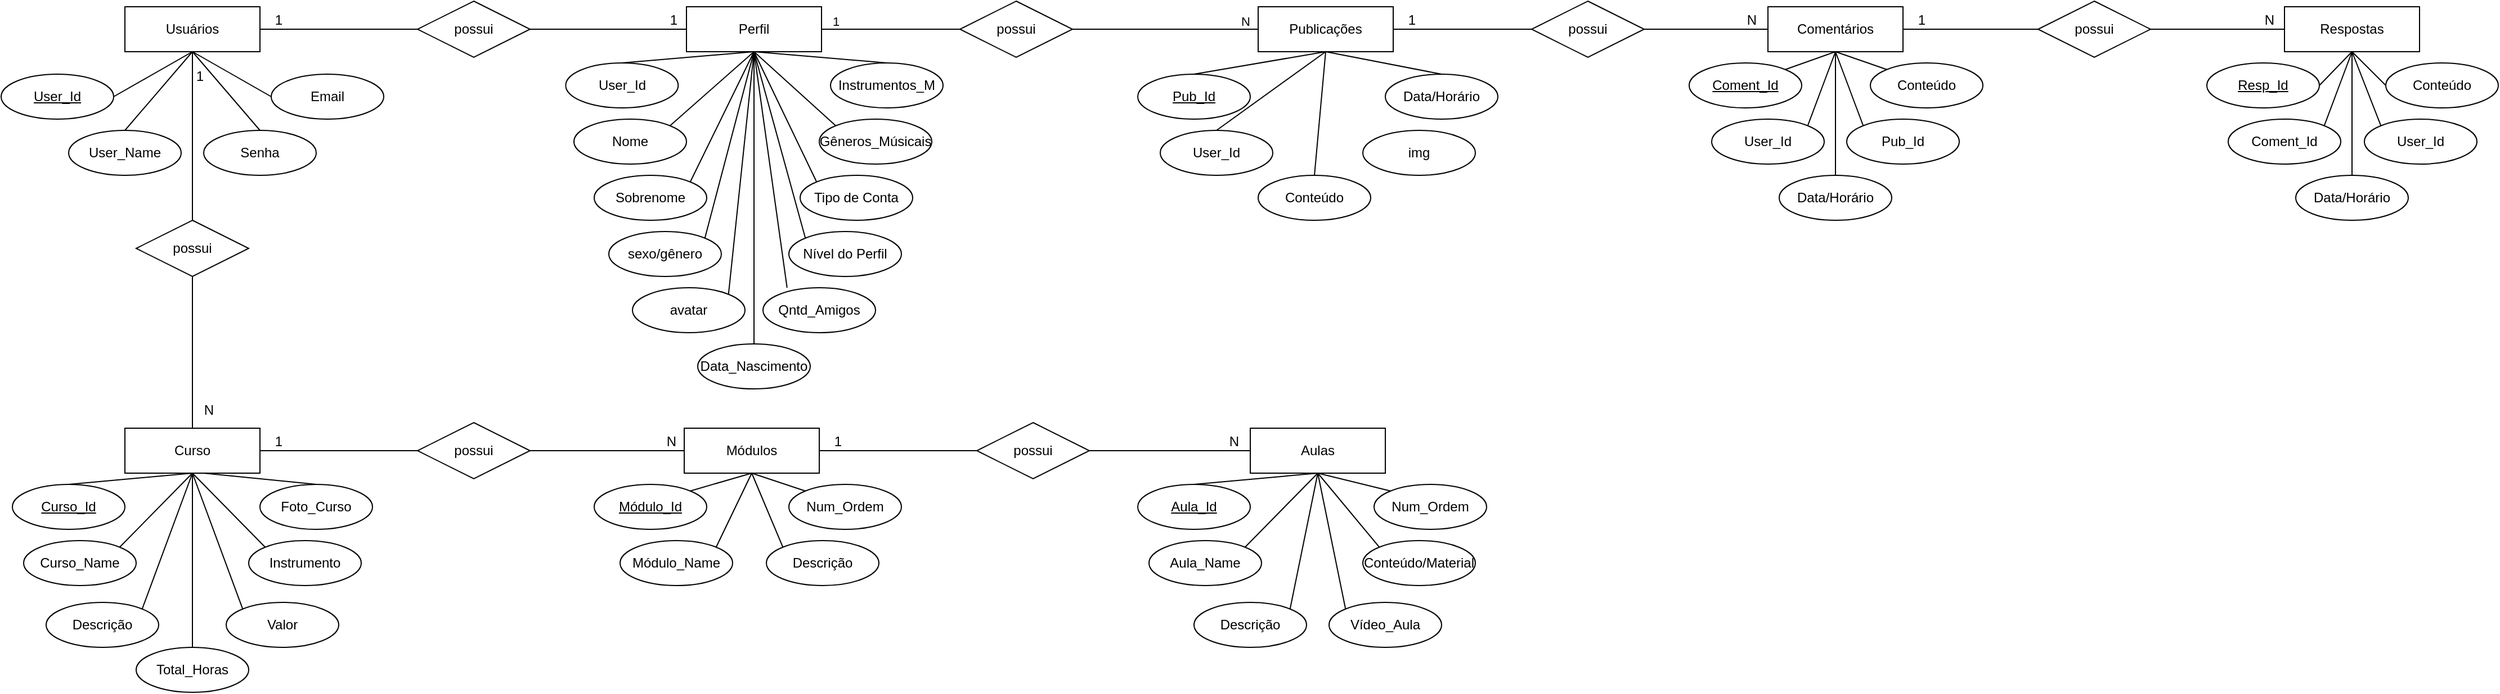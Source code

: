 <mxfile version="21.1.7" type="device">
  <diagram name="Página-1" id="--PFs3C-LNsf1QlrHgfZ">
    <mxGraphModel dx="838" dy="448" grid="1" gridSize="10" guides="1" tooltips="1" connect="1" arrows="1" fold="1" page="1" pageScale="1" pageWidth="827" pageHeight="1169" math="0" shadow="0">
      <root>
        <mxCell id="0" />
        <mxCell id="1" parent="0" />
        <mxCell id="8TRutvtICGxCqHpXNAIt-1" style="rounded=0;orthogonalLoop=1;jettySize=auto;html=1;exitX=0.5;exitY=1;exitDx=0;exitDy=0;entryX=0.5;entryY=0;entryDx=0;entryDy=0;endArrow=none;endFill=0;" edge="1" parent="1" source="8TRutvtICGxCqHpXNAIt-4" target="8TRutvtICGxCqHpXNAIt-75">
          <mxGeometry relative="1" as="geometry" />
        </mxCell>
        <mxCell id="8TRutvtICGxCqHpXNAIt-2" style="rounded=0;orthogonalLoop=1;jettySize=auto;html=1;exitX=0.5;exitY=1;exitDx=0;exitDy=0;entryX=0;entryY=0.5;entryDx=0;entryDy=0;endArrow=none;endFill=0;" edge="1" parent="1" source="8TRutvtICGxCqHpXNAIt-4" target="8TRutvtICGxCqHpXNAIt-6">
          <mxGeometry relative="1" as="geometry" />
        </mxCell>
        <mxCell id="8TRutvtICGxCqHpXNAIt-3" style="rounded=0;orthogonalLoop=1;jettySize=auto;html=1;exitX=0.5;exitY=1;exitDx=0;exitDy=0;entryX=0.5;entryY=0;entryDx=0;entryDy=0;endArrow=none;endFill=0;" edge="1" parent="1" source="8TRutvtICGxCqHpXNAIt-4" target="8TRutvtICGxCqHpXNAIt-80">
          <mxGeometry relative="1" as="geometry" />
        </mxCell>
        <mxCell id="8TRutvtICGxCqHpXNAIt-4" value="Usuários" style="whiteSpace=wrap;html=1;align=center;" vertex="1" parent="1">
          <mxGeometry x="170" y="390" width="120" height="40" as="geometry" />
        </mxCell>
        <mxCell id="8TRutvtICGxCqHpXNAIt-5" value="User_Id" style="ellipse;whiteSpace=wrap;html=1;align=center;fontStyle=4;" vertex="1" parent="1">
          <mxGeometry x="60" y="450" width="100" height="40" as="geometry" />
        </mxCell>
        <mxCell id="8TRutvtICGxCqHpXNAIt-6" value="Email" style="ellipse;whiteSpace=wrap;html=1;align=center;" vertex="1" parent="1">
          <mxGeometry x="300" y="450" width="100" height="40" as="geometry" />
        </mxCell>
        <mxCell id="8TRutvtICGxCqHpXNAIt-7" value="Senha" style="ellipse;whiteSpace=wrap;html=1;align=center;" vertex="1" parent="1">
          <mxGeometry x="240" y="500" width="100" height="40" as="geometry" />
        </mxCell>
        <mxCell id="8TRutvtICGxCqHpXNAIt-8" value="" style="endArrow=none;html=1;rounded=0;exitX=1;exitY=0.5;exitDx=0;exitDy=0;entryX=0.5;entryY=1;entryDx=0;entryDy=0;" edge="1" parent="1" source="8TRutvtICGxCqHpXNAIt-5" target="8TRutvtICGxCqHpXNAIt-4">
          <mxGeometry relative="1" as="geometry">
            <mxPoint x="350" y="370" as="sourcePoint" />
            <mxPoint x="510" y="370" as="targetPoint" />
          </mxGeometry>
        </mxCell>
        <mxCell id="8TRutvtICGxCqHpXNAIt-9" value="" style="endArrow=none;html=1;rounded=0;exitX=0.5;exitY=0;exitDx=0;exitDy=0;entryX=0.5;entryY=1;entryDx=0;entryDy=0;" edge="1" parent="1" source="8TRutvtICGxCqHpXNAIt-7" target="8TRutvtICGxCqHpXNAIt-4">
          <mxGeometry relative="1" as="geometry">
            <mxPoint x="680" y="290" as="sourcePoint" />
            <mxPoint x="840" y="290" as="targetPoint" />
          </mxGeometry>
        </mxCell>
        <mxCell id="8TRutvtICGxCqHpXNAIt-140" style="edgeStyle=none;shape=connector;rounded=0;orthogonalLoop=1;jettySize=auto;html=1;exitX=0.5;exitY=1;exitDx=0;exitDy=0;entryX=0.5;entryY=0;entryDx=0;entryDy=0;labelBackgroundColor=default;strokeColor=default;fontFamily=Helvetica;fontSize=11;fontColor=default;endArrow=none;endFill=0;" edge="1" parent="1" source="8TRutvtICGxCqHpXNAIt-10" target="8TRutvtICGxCqHpXNAIt-11">
          <mxGeometry relative="1" as="geometry" />
        </mxCell>
        <mxCell id="8TRutvtICGxCqHpXNAIt-141" style="edgeStyle=none;shape=connector;rounded=0;orthogonalLoop=1;jettySize=auto;html=1;exitX=0.5;exitY=1;exitDx=0;exitDy=0;entryX=0.5;entryY=0;entryDx=0;entryDy=0;labelBackgroundColor=default;strokeColor=default;fontFamily=Helvetica;fontSize=11;fontColor=default;endArrow=none;endFill=0;" edge="1" parent="1" target="8TRutvtICGxCqHpXNAIt-12">
          <mxGeometry relative="1" as="geometry">
            <mxPoint x="240" y="805" as="sourcePoint" />
          </mxGeometry>
        </mxCell>
        <mxCell id="8TRutvtICGxCqHpXNAIt-142" style="edgeStyle=none;shape=connector;rounded=0;orthogonalLoop=1;jettySize=auto;html=1;exitX=0.5;exitY=1;exitDx=0;exitDy=0;entryX=0.5;entryY=0;entryDx=0;entryDy=0;labelBackgroundColor=default;strokeColor=default;fontFamily=Helvetica;fontSize=11;fontColor=default;endArrow=none;endFill=0;" edge="1" parent="1" source="8TRutvtICGxCqHpXNAIt-10" target="8TRutvtICGxCqHpXNAIt-137">
          <mxGeometry relative="1" as="geometry" />
        </mxCell>
        <mxCell id="8TRutvtICGxCqHpXNAIt-143" style="edgeStyle=none;shape=connector;rounded=0;orthogonalLoop=1;jettySize=auto;html=1;exitX=0.5;exitY=1;exitDx=0;exitDy=0;entryX=1;entryY=0;entryDx=0;entryDy=0;labelBackgroundColor=default;strokeColor=default;fontFamily=Helvetica;fontSize=11;fontColor=default;endArrow=none;endFill=0;" edge="1" parent="1" source="8TRutvtICGxCqHpXNAIt-10" target="8TRutvtICGxCqHpXNAIt-13">
          <mxGeometry relative="1" as="geometry" />
        </mxCell>
        <mxCell id="8TRutvtICGxCqHpXNAIt-144" style="edgeStyle=none;shape=connector;rounded=0;orthogonalLoop=1;jettySize=auto;html=1;exitX=0.5;exitY=1;exitDx=0;exitDy=0;entryX=1;entryY=0;entryDx=0;entryDy=0;labelBackgroundColor=default;strokeColor=default;fontFamily=Helvetica;fontSize=11;fontColor=default;endArrow=none;endFill=0;" edge="1" parent="1" source="8TRutvtICGxCqHpXNAIt-10" target="8TRutvtICGxCqHpXNAIt-135">
          <mxGeometry relative="1" as="geometry" />
        </mxCell>
        <mxCell id="8TRutvtICGxCqHpXNAIt-145" style="edgeStyle=none;shape=connector;rounded=0;orthogonalLoop=1;jettySize=auto;html=1;exitX=0.5;exitY=1;exitDx=0;exitDy=0;entryX=0;entryY=0;entryDx=0;entryDy=0;labelBackgroundColor=default;strokeColor=default;fontFamily=Helvetica;fontSize=11;fontColor=default;endArrow=none;endFill=0;" edge="1" parent="1" source="8TRutvtICGxCqHpXNAIt-10" target="8TRutvtICGxCqHpXNAIt-136">
          <mxGeometry relative="1" as="geometry" />
        </mxCell>
        <mxCell id="8TRutvtICGxCqHpXNAIt-146" style="edgeStyle=none;shape=connector;rounded=0;orthogonalLoop=1;jettySize=auto;html=1;exitX=0.5;exitY=1;exitDx=0;exitDy=0;entryX=0;entryY=0;entryDx=0;entryDy=0;labelBackgroundColor=default;strokeColor=default;fontFamily=Helvetica;fontSize=11;fontColor=default;endArrow=none;endFill=0;" edge="1" parent="1" source="8TRutvtICGxCqHpXNAIt-10" target="8TRutvtICGxCqHpXNAIt-138">
          <mxGeometry relative="1" as="geometry" />
        </mxCell>
        <mxCell id="8TRutvtICGxCqHpXNAIt-10" value="Curso" style="whiteSpace=wrap;html=1;align=center;" vertex="1" parent="1">
          <mxGeometry x="170" y="765" width="120" height="40" as="geometry" />
        </mxCell>
        <mxCell id="8TRutvtICGxCqHpXNAIt-11" value="Curso_Id" style="ellipse;whiteSpace=wrap;html=1;align=center;fontStyle=4;" vertex="1" parent="1">
          <mxGeometry x="70" y="815" width="100" height="40" as="geometry" />
        </mxCell>
        <mxCell id="8TRutvtICGxCqHpXNAIt-12" value="&lt;div&gt;Foto_Curso&lt;/div&gt;" style="ellipse;whiteSpace=wrap;html=1;align=center;" vertex="1" parent="1">
          <mxGeometry x="290" y="815" width="100" height="40" as="geometry" />
        </mxCell>
        <mxCell id="8TRutvtICGxCqHpXNAIt-13" value="Curso_Name" style="ellipse;whiteSpace=wrap;html=1;align=center;" vertex="1" parent="1">
          <mxGeometry x="80" y="865" width="100" height="40" as="geometry" />
        </mxCell>
        <mxCell id="8TRutvtICGxCqHpXNAIt-225" style="edgeStyle=none;shape=connector;rounded=0;orthogonalLoop=1;jettySize=auto;html=1;exitX=0.5;exitY=1;exitDx=0;exitDy=0;entryX=1;entryY=0;entryDx=0;entryDy=0;labelBackgroundColor=default;strokeColor=default;fontFamily=Helvetica;fontSize=11;fontColor=default;endArrow=none;endFill=0;" edge="1" parent="1" source="8TRutvtICGxCqHpXNAIt-17" target="8TRutvtICGxCqHpXNAIt-18">
          <mxGeometry relative="1" as="geometry" />
        </mxCell>
        <mxCell id="8TRutvtICGxCqHpXNAIt-226" style="edgeStyle=none;shape=connector;rounded=0;orthogonalLoop=1;jettySize=auto;html=1;exitX=0.5;exitY=1;exitDx=0;exitDy=0;entryX=0;entryY=0;entryDx=0;entryDy=0;labelBackgroundColor=default;strokeColor=default;fontFamily=Helvetica;fontSize=11;fontColor=default;endArrow=none;endFill=0;" edge="1" parent="1" source="8TRutvtICGxCqHpXNAIt-17" target="8TRutvtICGxCqHpXNAIt-20">
          <mxGeometry relative="1" as="geometry" />
        </mxCell>
        <mxCell id="8TRutvtICGxCqHpXNAIt-227" style="edgeStyle=none;shape=connector;rounded=0;orthogonalLoop=1;jettySize=auto;html=1;exitX=0.5;exitY=1;exitDx=0;exitDy=0;entryX=1;entryY=0;entryDx=0;entryDy=0;labelBackgroundColor=default;strokeColor=default;fontFamily=Helvetica;fontSize=11;fontColor=default;endArrow=none;endFill=0;" edge="1" parent="1" source="8TRutvtICGxCqHpXNAIt-17" target="8TRutvtICGxCqHpXNAIt-19">
          <mxGeometry relative="1" as="geometry" />
        </mxCell>
        <mxCell id="8TRutvtICGxCqHpXNAIt-229" style="edgeStyle=none;shape=connector;rounded=0;orthogonalLoop=1;jettySize=auto;html=1;exitX=0.5;exitY=1;exitDx=0;exitDy=0;entryX=0;entryY=0;entryDx=0;entryDy=0;labelBackgroundColor=default;strokeColor=default;fontFamily=Helvetica;fontSize=11;fontColor=default;endArrow=none;endFill=0;" edge="1" parent="1" source="8TRutvtICGxCqHpXNAIt-17" target="8TRutvtICGxCqHpXNAIt-21">
          <mxGeometry relative="1" as="geometry" />
        </mxCell>
        <mxCell id="8TRutvtICGxCqHpXNAIt-17" value="Módulos" style="whiteSpace=wrap;html=1;align=center;" vertex="1" parent="1">
          <mxGeometry x="667" y="765" width="120" height="40" as="geometry" />
        </mxCell>
        <mxCell id="8TRutvtICGxCqHpXNAIt-18" value="Módulo_Id" style="ellipse;whiteSpace=wrap;html=1;align=center;fontStyle=4;" vertex="1" parent="1">
          <mxGeometry x="587" y="815" width="100" height="40" as="geometry" />
        </mxCell>
        <mxCell id="8TRutvtICGxCqHpXNAIt-19" value="Módulo_Name" style="ellipse;whiteSpace=wrap;html=1;align=center;" vertex="1" parent="1">
          <mxGeometry x="610" y="865" width="100" height="40" as="geometry" />
        </mxCell>
        <mxCell id="8TRutvtICGxCqHpXNAIt-20" value="Num_Ordem" style="ellipse;whiteSpace=wrap;html=1;align=center;" vertex="1" parent="1">
          <mxGeometry x="760" y="815" width="100" height="40" as="geometry" />
        </mxCell>
        <mxCell id="8TRutvtICGxCqHpXNAIt-21" value="Descrição" style="ellipse;whiteSpace=wrap;html=1;align=center;" vertex="1" parent="1">
          <mxGeometry x="740" y="865" width="100" height="40" as="geometry" />
        </mxCell>
        <mxCell id="8TRutvtICGxCqHpXNAIt-26" style="rounded=0;orthogonalLoop=1;jettySize=auto;html=1;exitX=0.5;exitY=0;exitDx=0;exitDy=0;entryX=0.5;entryY=1;entryDx=0;entryDy=0;endArrow=none;endFill=0;" edge="1" parent="1" source="8TRutvtICGxCqHpXNAIt-30" target="8TRutvtICGxCqHpXNAIt-33">
          <mxGeometry relative="1" as="geometry" />
        </mxCell>
        <mxCell id="8TRutvtICGxCqHpXNAIt-27" style="rounded=0;orthogonalLoop=1;jettySize=auto;html=1;exitX=0.5;exitY=0;exitDx=0;exitDy=0;entryX=0.5;entryY=1;entryDx=0;entryDy=0;endArrow=none;endFill=0;" edge="1" parent="1" source="8TRutvtICGxCqHpXNAIt-30" target="8TRutvtICGxCqHpXNAIt-76">
          <mxGeometry relative="1" as="geometry" />
        </mxCell>
        <mxCell id="8TRutvtICGxCqHpXNAIt-28" style="rounded=0;orthogonalLoop=1;jettySize=auto;html=1;exitX=0.5;exitY=0;exitDx=0;exitDy=0;entryX=0.5;entryY=1;entryDx=0;entryDy=0;endArrow=none;endFill=0;" edge="1" parent="1" source="8TRutvtICGxCqHpXNAIt-30" target="8TRutvtICGxCqHpXNAIt-35">
          <mxGeometry relative="1" as="geometry" />
        </mxCell>
        <mxCell id="8TRutvtICGxCqHpXNAIt-29" style="rounded=0;orthogonalLoop=1;jettySize=auto;html=1;exitX=0.5;exitY=0;exitDx=0;exitDy=0;entryX=0.5;entryY=1;entryDx=0;entryDy=0;endArrow=none;endFill=0;" edge="1" parent="1" source="8TRutvtICGxCqHpXNAIt-30" target="8TRutvtICGxCqHpXNAIt-40">
          <mxGeometry relative="1" as="geometry" />
        </mxCell>
        <mxCell id="8TRutvtICGxCqHpXNAIt-30" value="Publicações" style="whiteSpace=wrap;html=1;align=center;direction=west;" vertex="1" parent="1">
          <mxGeometry x="1177" y="390" width="120" height="40" as="geometry" />
        </mxCell>
        <mxCell id="8TRutvtICGxCqHpXNAIt-31" style="edgeStyle=none;rounded=0;orthogonalLoop=1;jettySize=auto;html=1;exitX=0.5;exitY=1;exitDx=0;exitDy=0;entryX=0.5;entryY=1;entryDx=0;entryDy=0;endArrow=none;endFill=0;" edge="1" parent="1" source="8TRutvtICGxCqHpXNAIt-32" target="8TRutvtICGxCqHpXNAIt-77">
          <mxGeometry relative="1" as="geometry" />
        </mxCell>
        <mxCell id="8TRutvtICGxCqHpXNAIt-32" value="Comentários&lt;span style=&quot;color: rgba(0, 0, 0, 0); font-family: monospace; font-size: 0px; text-align: start;&quot;&gt;%3CmxGraphModel%3E%3Croot%3E%3CmxCell%20id%3D%220%22%2F%3E%3CmxCell%20id%3D%221%22%20parent%3D%220%22%2F%3E%3CmxCell%20id%3D%222%22%20value%3D%22Sub_Cat%22%20style%3D%22whiteSpace%3Dwrap%3Bhtml%3D1%3Balign%3Dcenter%3B%22%20vertex%3D%221%22%20parent%3D%221%22%3E%3CmxGeometry%20x%3D%22460%22%20y%3D%22820%22%20width%3D%22120%22%20height%3D%2240%22%20as%3D%22geometry%22%2F%3E%3C%2FmxCell%3E%3C%2Froot%3E%3C%2FmxGraphModel%3E&lt;/span&gt;" style="whiteSpace=wrap;html=1;align=center;" vertex="1" parent="1">
          <mxGeometry x="1630" y="390" width="120" height="40" as="geometry" />
        </mxCell>
        <mxCell id="8TRutvtICGxCqHpXNAIt-33" value="Pub_Id" style="ellipse;whiteSpace=wrap;html=1;align=center;fontStyle=4;direction=west;" vertex="1" parent="1">
          <mxGeometry x="1070" y="450" width="100" height="40" as="geometry" />
        </mxCell>
        <mxCell id="8TRutvtICGxCqHpXNAIt-34" value="Coment_Id" style="ellipse;whiteSpace=wrap;html=1;align=center;fontStyle=4;" vertex="1" parent="1">
          <mxGeometry x="1560" y="440" width="100" height="40" as="geometry" />
        </mxCell>
        <mxCell id="8TRutvtICGxCqHpXNAIt-35" value="User_Id" style="ellipse;whiteSpace=wrap;html=1;align=center;direction=west;" vertex="1" parent="1">
          <mxGeometry x="1090" y="500" width="100" height="40" as="geometry" />
        </mxCell>
        <mxCell id="8TRutvtICGxCqHpXNAIt-36" value="img" style="ellipse;whiteSpace=wrap;html=1;align=center;direction=west;" vertex="1" parent="1">
          <mxGeometry x="1270" y="500" width="100" height="40" as="geometry" />
        </mxCell>
        <mxCell id="8TRutvtICGxCqHpXNAIt-37" value="Conteúdo" style="ellipse;whiteSpace=wrap;html=1;align=center;" vertex="1" parent="1">
          <mxGeometry x="1721" y="440" width="100" height="40" as="geometry" />
        </mxCell>
        <mxCell id="8TRutvtICGxCqHpXNAIt-38" value="Pub_Id" style="ellipse;whiteSpace=wrap;html=1;align=center;" vertex="1" parent="1">
          <mxGeometry x="1700" y="490" width="100" height="40" as="geometry" />
        </mxCell>
        <mxCell id="8TRutvtICGxCqHpXNAIt-39" value="User_Id" style="ellipse;whiteSpace=wrap;html=1;align=center;" vertex="1" parent="1">
          <mxGeometry x="1580" y="490" width="100" height="40" as="geometry" />
        </mxCell>
        <mxCell id="8TRutvtICGxCqHpXNAIt-40" value="Conteúdo" style="ellipse;whiteSpace=wrap;html=1;align=center;direction=west;" vertex="1" parent="1">
          <mxGeometry x="1177" y="540" width="100" height="40" as="geometry" />
        </mxCell>
        <mxCell id="8TRutvtICGxCqHpXNAIt-41" value="" style="endArrow=none;html=1;rounded=0;exitX=1;exitY=0;exitDx=0;exitDy=0;entryX=0.5;entryY=1;entryDx=0;entryDy=0;" edge="1" parent="1" source="8TRutvtICGxCqHpXNAIt-34" target="8TRutvtICGxCqHpXNAIt-32">
          <mxGeometry relative="1" as="geometry">
            <mxPoint x="1310" y="320" as="sourcePoint" />
            <mxPoint x="1470" y="320" as="targetPoint" />
          </mxGeometry>
        </mxCell>
        <mxCell id="8TRutvtICGxCqHpXNAIt-42" value="" style="endArrow=none;html=1;rounded=0;exitX=1;exitY=0;exitDx=0;exitDy=0;entryX=0.5;entryY=1;entryDx=0;entryDy=0;" edge="1" parent="1" source="8TRutvtICGxCqHpXNAIt-39" target="8TRutvtICGxCqHpXNAIt-32">
          <mxGeometry relative="1" as="geometry">
            <mxPoint x="1310" y="320" as="sourcePoint" />
            <mxPoint x="1470" y="320" as="targetPoint" />
          </mxGeometry>
        </mxCell>
        <mxCell id="8TRutvtICGxCqHpXNAIt-43" value="" style="endArrow=none;html=1;rounded=0;exitX=0;exitY=0;exitDx=0;exitDy=0;entryX=0.5;entryY=1;entryDx=0;entryDy=0;" edge="1" parent="1" source="8TRutvtICGxCqHpXNAIt-38" target="8TRutvtICGxCqHpXNAIt-32">
          <mxGeometry relative="1" as="geometry">
            <mxPoint x="1310" y="320" as="sourcePoint" />
            <mxPoint x="1470" y="320" as="targetPoint" />
          </mxGeometry>
        </mxCell>
        <mxCell id="8TRutvtICGxCqHpXNAIt-44" value="" style="endArrow=none;html=1;rounded=0;exitX=0;exitY=0;exitDx=0;exitDy=0;entryX=0.5;entryY=1;entryDx=0;entryDy=0;" edge="1" parent="1" source="8TRutvtICGxCqHpXNAIt-37" target="8TRutvtICGxCqHpXNAIt-32">
          <mxGeometry relative="1" as="geometry">
            <mxPoint x="1310" y="320" as="sourcePoint" />
            <mxPoint x="1470" y="320" as="targetPoint" />
          </mxGeometry>
        </mxCell>
        <mxCell id="8TRutvtICGxCqHpXNAIt-45" value="possui" style="shape=rhombus;perimeter=rhombusPerimeter;whiteSpace=wrap;html=1;align=center;" vertex="1" parent="1">
          <mxGeometry x="430" y="760" width="100" height="50" as="geometry" />
        </mxCell>
        <mxCell id="8TRutvtICGxCqHpXNAIt-46" value="" style="endArrow=none;html=1;rounded=0;entryX=1;entryY=0.5;entryDx=0;entryDy=0;exitX=0;exitY=0.5;exitDx=0;exitDy=0;" edge="1" parent="1" source="8TRutvtICGxCqHpXNAIt-45" target="8TRutvtICGxCqHpXNAIt-10">
          <mxGeometry relative="1" as="geometry">
            <mxPoint x="464" y="735" as="sourcePoint" />
            <mxPoint x="304" y="735" as="targetPoint" />
          </mxGeometry>
        </mxCell>
        <mxCell id="8TRutvtICGxCqHpXNAIt-47" value="1" style="resizable=0;html=1;align=right;verticalAlign=bottom;" connectable="0" vertex="1" parent="8TRutvtICGxCqHpXNAIt-46">
          <mxGeometry x="1" relative="1" as="geometry">
            <mxPoint x="20" as="offset" />
          </mxGeometry>
        </mxCell>
        <mxCell id="8TRutvtICGxCqHpXNAIt-48" value="" style="endArrow=none;html=1;rounded=0;exitX=1;exitY=0.5;exitDx=0;exitDy=0;entryX=0;entryY=0.5;entryDx=0;entryDy=0;" edge="1" parent="1" source="8TRutvtICGxCqHpXNAIt-45" target="8TRutvtICGxCqHpXNAIt-17">
          <mxGeometry relative="1" as="geometry">
            <mxPoint x="430" y="685" as="sourcePoint" />
            <mxPoint x="590" y="685" as="targetPoint" />
          </mxGeometry>
        </mxCell>
        <mxCell id="8TRutvtICGxCqHpXNAIt-49" value="N" style="resizable=0;html=1;align=right;verticalAlign=bottom;" connectable="0" vertex="1" parent="8TRutvtICGxCqHpXNAIt-48">
          <mxGeometry x="1" relative="1" as="geometry">
            <mxPoint x="-7" as="offset" />
          </mxGeometry>
        </mxCell>
        <mxCell id="8TRutvtICGxCqHpXNAIt-109" style="rounded=0;orthogonalLoop=1;jettySize=auto;html=1;exitX=1;exitY=0.5;exitDx=0;exitDy=0;entryX=1;entryY=0.5;entryDx=0;entryDy=0;endArrow=none;endFill=0;" edge="1" parent="1" source="8TRutvtICGxCqHpXNAIt-50" target="8TRutvtICGxCqHpXNAIt-98">
          <mxGeometry relative="1" as="geometry" />
        </mxCell>
        <mxCell id="8TRutvtICGxCqHpXNAIt-50" value="possui" style="shape=rhombus;perimeter=rhombusPerimeter;whiteSpace=wrap;html=1;align=center;" vertex="1" parent="1">
          <mxGeometry x="430" y="385" width="100" height="50" as="geometry" />
        </mxCell>
        <mxCell id="8TRutvtICGxCqHpXNAIt-51" value="" style="endArrow=none;html=1;rounded=0;entryX=1;entryY=0.5;entryDx=0;entryDy=0;" edge="1" parent="1" target="8TRutvtICGxCqHpXNAIt-4">
          <mxGeometry relative="1" as="geometry">
            <mxPoint x="430" y="410" as="sourcePoint" />
            <mxPoint x="440" y="420" as="targetPoint" />
          </mxGeometry>
        </mxCell>
        <mxCell id="8TRutvtICGxCqHpXNAIt-52" value="1" style="resizable=0;html=1;align=right;verticalAlign=bottom;" connectable="0" vertex="1" parent="8TRutvtICGxCqHpXNAIt-51">
          <mxGeometry x="1" relative="1" as="geometry">
            <mxPoint x="20" as="offset" />
          </mxGeometry>
        </mxCell>
        <mxCell id="8TRutvtICGxCqHpXNAIt-55" value="possui" style="shape=rhombus;perimeter=rhombusPerimeter;whiteSpace=wrap;html=1;align=center;" vertex="1" parent="1">
          <mxGeometry x="1420" y="385" width="100" height="50" as="geometry" />
        </mxCell>
        <mxCell id="8TRutvtICGxCqHpXNAIt-56" value="" style="endArrow=none;html=1;rounded=0;entryX=0;entryY=0.5;entryDx=0;entryDy=0;exitX=0;exitY=0.5;exitDx=0;exitDy=0;" edge="1" parent="1" source="8TRutvtICGxCqHpXNAIt-55" target="8TRutvtICGxCqHpXNAIt-30">
          <mxGeometry relative="1" as="geometry">
            <mxPoint x="1410" y="430" as="sourcePoint" />
            <mxPoint x="1250" y="430" as="targetPoint" />
          </mxGeometry>
        </mxCell>
        <mxCell id="8TRutvtICGxCqHpXNAIt-57" value="1" style="resizable=0;html=1;align=right;verticalAlign=bottom;" connectable="0" vertex="1" parent="8TRutvtICGxCqHpXNAIt-56">
          <mxGeometry x="1" relative="1" as="geometry">
            <mxPoint x="20" as="offset" />
          </mxGeometry>
        </mxCell>
        <mxCell id="8TRutvtICGxCqHpXNAIt-58" value="" style="endArrow=none;html=1;rounded=0;exitX=1;exitY=0.5;exitDx=0;exitDy=0;entryX=0;entryY=0.5;entryDx=0;entryDy=0;" edge="1" parent="1" source="8TRutvtICGxCqHpXNAIt-55" target="8TRutvtICGxCqHpXNAIt-32">
          <mxGeometry relative="1" as="geometry">
            <mxPoint x="1250" y="430" as="sourcePoint" />
            <mxPoint x="1410" y="430" as="targetPoint" />
          </mxGeometry>
        </mxCell>
        <mxCell id="8TRutvtICGxCqHpXNAIt-59" value="N" style="resizable=0;html=1;align=right;verticalAlign=bottom;" connectable="0" vertex="1" parent="8TRutvtICGxCqHpXNAIt-58">
          <mxGeometry x="1" relative="1" as="geometry">
            <mxPoint x="-10" as="offset" />
          </mxGeometry>
        </mxCell>
        <mxCell id="8TRutvtICGxCqHpXNAIt-60" style="edgeStyle=none;rounded=0;orthogonalLoop=1;jettySize=auto;html=1;exitX=0.5;exitY=1;exitDx=0;exitDy=0;entryX=0.5;entryY=1;entryDx=0;entryDy=0;endArrow=none;endFill=0;" edge="1" parent="1" source="8TRutvtICGxCqHpXNAIt-61" target="8TRutvtICGxCqHpXNAIt-78">
          <mxGeometry relative="1" as="geometry" />
        </mxCell>
        <mxCell id="8TRutvtICGxCqHpXNAIt-61" value="Respostas" style="whiteSpace=wrap;html=1;align=center;" vertex="1" parent="1">
          <mxGeometry x="2089" y="390" width="120" height="40" as="geometry" />
        </mxCell>
        <mxCell id="8TRutvtICGxCqHpXNAIt-62" value="Resp_Id" style="ellipse;whiteSpace=wrap;html=1;align=center;fontStyle=4;" vertex="1" parent="1">
          <mxGeometry x="2020" y="440" width="100" height="40" as="geometry" />
        </mxCell>
        <mxCell id="8TRutvtICGxCqHpXNAIt-63" value="Coment_Id" style="ellipse;whiteSpace=wrap;html=1;align=center;" vertex="1" parent="1">
          <mxGeometry x="2039" y="490" width="100" height="40" as="geometry" />
        </mxCell>
        <mxCell id="8TRutvtICGxCqHpXNAIt-64" value="User_Id" style="ellipse;whiteSpace=wrap;html=1;align=center;" vertex="1" parent="1">
          <mxGeometry x="2160" y="490" width="100" height="40" as="geometry" />
        </mxCell>
        <mxCell id="8TRutvtICGxCqHpXNAIt-65" value="Conteúdo" style="ellipse;whiteSpace=wrap;html=1;align=center;" vertex="1" parent="1">
          <mxGeometry x="2179" y="440" width="100" height="40" as="geometry" />
        </mxCell>
        <mxCell id="8TRutvtICGxCqHpXNAIt-66" value="" style="endArrow=none;html=1;rounded=0;exitX=1;exitY=0.5;exitDx=0;exitDy=0;entryX=0.5;entryY=1;entryDx=0;entryDy=0;" edge="1" parent="1" source="8TRutvtICGxCqHpXNAIt-62" target="8TRutvtICGxCqHpXNAIt-61">
          <mxGeometry relative="1" as="geometry">
            <mxPoint x="1469" y="320" as="sourcePoint" />
            <mxPoint x="1629" y="320" as="targetPoint" />
          </mxGeometry>
        </mxCell>
        <mxCell id="8TRutvtICGxCqHpXNAIt-67" value="" style="endArrow=none;html=1;rounded=0;exitX=0;exitY=0.5;exitDx=0;exitDy=0;entryX=0.5;entryY=1;entryDx=0;entryDy=0;" edge="1" parent="1" source="8TRutvtICGxCqHpXNAIt-65" target="8TRutvtICGxCqHpXNAIt-61">
          <mxGeometry relative="1" as="geometry">
            <mxPoint x="1469" y="320" as="sourcePoint" />
            <mxPoint x="1629" y="320" as="targetPoint" />
          </mxGeometry>
        </mxCell>
        <mxCell id="8TRutvtICGxCqHpXNAIt-68" value="" style="endArrow=none;html=1;rounded=0;exitX=1;exitY=0;exitDx=0;exitDy=0;entryX=0.5;entryY=1;entryDx=0;entryDy=0;" edge="1" parent="1" source="8TRutvtICGxCqHpXNAIt-63" target="8TRutvtICGxCqHpXNAIt-61">
          <mxGeometry relative="1" as="geometry">
            <mxPoint x="1469" y="320" as="sourcePoint" />
            <mxPoint x="2149" y="440" as="targetPoint" />
          </mxGeometry>
        </mxCell>
        <mxCell id="8TRutvtICGxCqHpXNAIt-69" value="" style="endArrow=none;html=1;rounded=0;exitX=0;exitY=0;exitDx=0;exitDy=0;entryX=0.5;entryY=1;entryDx=0;entryDy=0;" edge="1" parent="1" source="8TRutvtICGxCqHpXNAIt-64" target="8TRutvtICGxCqHpXNAIt-61">
          <mxGeometry relative="1" as="geometry">
            <mxPoint x="1469" y="320" as="sourcePoint" />
            <mxPoint x="1629" y="320" as="targetPoint" />
          </mxGeometry>
        </mxCell>
        <mxCell id="8TRutvtICGxCqHpXNAIt-70" value="" style="endArrow=none;html=1;rounded=0;exitX=1;exitY=0.5;exitDx=0;exitDy=0;" edge="1" parent="1" source="8TRutvtICGxCqHpXNAIt-32">
          <mxGeometry relative="1" as="geometry">
            <mxPoint x="2080" y="490" as="sourcePoint" />
            <mxPoint x="1750" y="410" as="targetPoint" />
            <Array as="points">
              <mxPoint x="1870" y="410" />
            </Array>
          </mxGeometry>
        </mxCell>
        <mxCell id="8TRutvtICGxCqHpXNAIt-71" value="1" style="resizable=0;html=1;align=right;verticalAlign=bottom;" connectable="0" vertex="1" parent="8TRutvtICGxCqHpXNAIt-70">
          <mxGeometry x="1" relative="1" as="geometry">
            <mxPoint x="20" as="offset" />
          </mxGeometry>
        </mxCell>
        <mxCell id="8TRutvtICGxCqHpXNAIt-72" value="possui" style="shape=rhombus;perimeter=rhombusPerimeter;whiteSpace=wrap;html=1;align=center;" vertex="1" parent="1">
          <mxGeometry x="1870" y="385" width="100" height="50" as="geometry" />
        </mxCell>
        <mxCell id="8TRutvtICGxCqHpXNAIt-73" value="" style="endArrow=none;html=1;rounded=0;exitX=1;exitY=0.5;exitDx=0;exitDy=0;entryX=0;entryY=0.5;entryDx=0;entryDy=0;" edge="1" parent="1" source="8TRutvtICGxCqHpXNAIt-72" target="8TRutvtICGxCqHpXNAIt-61">
          <mxGeometry relative="1" as="geometry">
            <mxPoint x="1960" y="290" as="sourcePoint" />
            <mxPoint x="2120" y="290" as="targetPoint" />
          </mxGeometry>
        </mxCell>
        <mxCell id="8TRutvtICGxCqHpXNAIt-74" value="N" style="resizable=0;html=1;align=right;verticalAlign=bottom;" connectable="0" vertex="1" parent="8TRutvtICGxCqHpXNAIt-73">
          <mxGeometry x="1" relative="1" as="geometry">
            <mxPoint x="-9" as="offset" />
          </mxGeometry>
        </mxCell>
        <mxCell id="8TRutvtICGxCqHpXNAIt-75" value="User_Name" style="ellipse;whiteSpace=wrap;html=1;align=center;" vertex="1" parent="1">
          <mxGeometry x="120" y="500" width="100" height="40" as="geometry" />
        </mxCell>
        <mxCell id="8TRutvtICGxCqHpXNAIt-76" value="Data/Horário" style="ellipse;whiteSpace=wrap;html=1;align=center;direction=west;" vertex="1" parent="1">
          <mxGeometry x="1290" y="450" width="100" height="40" as="geometry" />
        </mxCell>
        <mxCell id="8TRutvtICGxCqHpXNAIt-77" value="Data/Horário" style="ellipse;whiteSpace=wrap;html=1;align=center;direction=west;" vertex="1" parent="1">
          <mxGeometry x="1640" y="540" width="100" height="40" as="geometry" />
        </mxCell>
        <mxCell id="8TRutvtICGxCqHpXNAIt-78" value="Data/Horário" style="ellipse;whiteSpace=wrap;html=1;align=center;direction=west;" vertex="1" parent="1">
          <mxGeometry x="2099" y="540" width="100" height="40" as="geometry" />
        </mxCell>
        <mxCell id="8TRutvtICGxCqHpXNAIt-79" style="rounded=0;orthogonalLoop=1;jettySize=auto;html=1;exitX=0.5;exitY=1;exitDx=0;exitDy=0;entryX=0.5;entryY=0;entryDx=0;entryDy=0;endArrow=none;endFill=0;" edge="1" parent="1" source="8TRutvtICGxCqHpXNAIt-80" target="8TRutvtICGxCqHpXNAIt-10">
          <mxGeometry relative="1" as="geometry" />
        </mxCell>
        <mxCell id="8TRutvtICGxCqHpXNAIt-80" value="possui" style="shape=rhombus;perimeter=rhombusPerimeter;whiteSpace=wrap;html=1;align=center;" vertex="1" parent="1">
          <mxGeometry x="180" y="580" width="100" height="50" as="geometry" />
        </mxCell>
        <mxCell id="8TRutvtICGxCqHpXNAIt-94" style="rounded=0;orthogonalLoop=1;jettySize=auto;html=1;exitX=0.5;exitY=0;exitDx=0;exitDy=0;entryX=0.5;entryY=1;entryDx=0;entryDy=0;endArrow=none;endFill=0;" edge="1" parent="1" source="8TRutvtICGxCqHpXNAIt-98" target="8TRutvtICGxCqHpXNAIt-99">
          <mxGeometry relative="1" as="geometry" />
        </mxCell>
        <mxCell id="8TRutvtICGxCqHpXNAIt-95" style="rounded=0;orthogonalLoop=1;jettySize=auto;html=1;exitX=0.5;exitY=0;exitDx=0;exitDy=0;entryX=0.5;entryY=1;entryDx=0;entryDy=0;endArrow=none;endFill=0;" edge="1" parent="1" source="8TRutvtICGxCqHpXNAIt-98" target="8TRutvtICGxCqHpXNAIt-107">
          <mxGeometry relative="1" as="geometry" />
        </mxCell>
        <mxCell id="8TRutvtICGxCqHpXNAIt-97" style="rounded=0;orthogonalLoop=1;jettySize=auto;html=1;exitX=0.5;exitY=0;exitDx=0;exitDy=0;entryX=0.5;entryY=1;entryDx=0;entryDy=0;endArrow=none;endFill=0;" edge="1" parent="1" source="8TRutvtICGxCqHpXNAIt-98" target="8TRutvtICGxCqHpXNAIt-102">
          <mxGeometry relative="1" as="geometry" />
        </mxCell>
        <mxCell id="8TRutvtICGxCqHpXNAIt-110" style="rounded=0;orthogonalLoop=1;jettySize=auto;html=1;exitX=0;exitY=0.5;exitDx=0;exitDy=0;entryX=0;entryY=0.5;entryDx=0;entryDy=0;endArrow=none;endFill=0;" edge="1" parent="1" source="8TRutvtICGxCqHpXNAIt-98" target="8TRutvtICGxCqHpXNAIt-104">
          <mxGeometry relative="1" as="geometry" />
        </mxCell>
        <mxCell id="8TRutvtICGxCqHpXNAIt-127" style="edgeStyle=none;shape=connector;rounded=0;orthogonalLoop=1;jettySize=auto;html=1;exitX=0.5;exitY=0;exitDx=0;exitDy=0;entryX=0;entryY=1;entryDx=0;entryDy=0;labelBackgroundColor=default;strokeColor=default;fontFamily=Helvetica;fontSize=11;fontColor=default;endArrow=none;endFill=0;" edge="1" parent="1" source="8TRutvtICGxCqHpXNAIt-98" target="8TRutvtICGxCqHpXNAIt-100">
          <mxGeometry relative="1" as="geometry" />
        </mxCell>
        <mxCell id="8TRutvtICGxCqHpXNAIt-128" style="edgeStyle=none;shape=connector;rounded=0;orthogonalLoop=1;jettySize=auto;html=1;exitX=0.5;exitY=0;exitDx=0;exitDy=0;entryX=0;entryY=1;entryDx=0;entryDy=0;labelBackgroundColor=default;strokeColor=default;fontFamily=Helvetica;fontSize=11;fontColor=default;endArrow=none;endFill=0;" edge="1" parent="1" source="8TRutvtICGxCqHpXNAIt-98" target="8TRutvtICGxCqHpXNAIt-119">
          <mxGeometry relative="1" as="geometry" />
        </mxCell>
        <mxCell id="8TRutvtICGxCqHpXNAIt-129" style="edgeStyle=none;shape=connector;rounded=0;orthogonalLoop=1;jettySize=auto;html=1;exitX=0.5;exitY=0;exitDx=0;exitDy=0;entryX=0;entryY=1;entryDx=0;entryDy=0;labelBackgroundColor=default;strokeColor=default;fontFamily=Helvetica;fontSize=11;fontColor=default;endArrow=none;endFill=0;" edge="1" parent="1" source="8TRutvtICGxCqHpXNAIt-98" target="8TRutvtICGxCqHpXNAIt-121">
          <mxGeometry relative="1" as="geometry" />
        </mxCell>
        <mxCell id="8TRutvtICGxCqHpXNAIt-130" style="edgeStyle=none;shape=connector;rounded=0;orthogonalLoop=1;jettySize=auto;html=1;exitX=0.5;exitY=0;exitDx=0;exitDy=0;entryX=0;entryY=1;entryDx=0;entryDy=0;labelBackgroundColor=default;strokeColor=default;fontFamily=Helvetica;fontSize=11;fontColor=default;endArrow=none;endFill=0;" edge="1" parent="1" source="8TRutvtICGxCqHpXNAIt-98" target="8TRutvtICGxCqHpXNAIt-126">
          <mxGeometry relative="1" as="geometry" />
        </mxCell>
        <mxCell id="8TRutvtICGxCqHpXNAIt-131" style="edgeStyle=none;shape=connector;rounded=0;orthogonalLoop=1;jettySize=auto;html=1;exitX=0.5;exitY=0;exitDx=0;exitDy=0;entryX=1;entryY=1;entryDx=0;entryDy=0;labelBackgroundColor=default;strokeColor=default;fontFamily=Helvetica;fontSize=11;fontColor=default;endArrow=none;endFill=0;" edge="1" parent="1" source="8TRutvtICGxCqHpXNAIt-98" target="8TRutvtICGxCqHpXNAIt-101">
          <mxGeometry relative="1" as="geometry" />
        </mxCell>
        <mxCell id="8TRutvtICGxCqHpXNAIt-132" style="edgeStyle=none;shape=connector;rounded=0;orthogonalLoop=1;jettySize=auto;html=1;exitX=0.5;exitY=0;exitDx=0;exitDy=0;entryX=1;entryY=1;entryDx=0;entryDy=0;labelBackgroundColor=default;strokeColor=default;fontFamily=Helvetica;fontSize=11;fontColor=default;endArrow=none;endFill=0;" edge="1" parent="1" source="8TRutvtICGxCqHpXNAIt-98" target="8TRutvtICGxCqHpXNAIt-120">
          <mxGeometry relative="1" as="geometry" />
        </mxCell>
        <mxCell id="8TRutvtICGxCqHpXNAIt-133" style="edgeStyle=none;shape=connector;rounded=0;orthogonalLoop=1;jettySize=auto;html=1;exitX=0.5;exitY=0;exitDx=0;exitDy=0;entryX=1;entryY=1;entryDx=0;entryDy=0;labelBackgroundColor=default;strokeColor=default;fontFamily=Helvetica;fontSize=11;fontColor=default;endArrow=none;endFill=0;" edge="1" parent="1" source="8TRutvtICGxCqHpXNAIt-98" target="8TRutvtICGxCqHpXNAIt-123">
          <mxGeometry relative="1" as="geometry" />
        </mxCell>
        <mxCell id="8TRutvtICGxCqHpXNAIt-134" style="edgeStyle=none;shape=connector;rounded=0;orthogonalLoop=1;jettySize=auto;html=1;exitX=0.5;exitY=0;exitDx=0;exitDy=0;entryX=0.786;entryY=1;entryDx=0;entryDy=0;entryPerimeter=0;labelBackgroundColor=default;strokeColor=default;fontFamily=Helvetica;fontSize=11;fontColor=default;endArrow=none;endFill=0;" edge="1" parent="1" source="8TRutvtICGxCqHpXNAIt-98" target="8TRutvtICGxCqHpXNAIt-125">
          <mxGeometry relative="1" as="geometry" />
        </mxCell>
        <mxCell id="8TRutvtICGxCqHpXNAIt-98" value="Perfil" style="whiteSpace=wrap;html=1;align=center;direction=west;" vertex="1" parent="1">
          <mxGeometry x="669" y="390" width="120" height="40" as="geometry" />
        </mxCell>
        <mxCell id="8TRutvtICGxCqHpXNAIt-99" value="User_Id" style="ellipse;whiteSpace=wrap;html=1;align=center;fontStyle=0;direction=west;" vertex="1" parent="1">
          <mxGeometry x="561.67" y="440" width="100" height="40" as="geometry" />
        </mxCell>
        <mxCell id="8TRutvtICGxCqHpXNAIt-100" value="Nome" style="ellipse;whiteSpace=wrap;html=1;align=center;direction=west;" vertex="1" parent="1">
          <mxGeometry x="569" y="490" width="100" height="40" as="geometry" />
        </mxCell>
        <mxCell id="8TRutvtICGxCqHpXNAIt-101" value="Gêneros_Músicais" style="ellipse;whiteSpace=wrap;html=1;align=center;direction=west;" vertex="1" parent="1">
          <mxGeometry x="787" y="490" width="100" height="40" as="geometry" />
        </mxCell>
        <mxCell id="8TRutvtICGxCqHpXNAIt-102" value="Data_Nascimento" style="ellipse;whiteSpace=wrap;html=1;align=center;direction=west;" vertex="1" parent="1">
          <mxGeometry x="679" y="690" width="100" height="40" as="geometry" />
        </mxCell>
        <mxCell id="8TRutvtICGxCqHpXNAIt-103" value="1" style="resizable=0;html=1;align=right;verticalAlign=bottom;" connectable="0" vertex="1" parent="1">
          <mxGeometry x="661.667" y="410" as="geometry" />
        </mxCell>
        <mxCell id="8TRutvtICGxCqHpXNAIt-111" style="edgeStyle=none;shape=connector;rounded=0;orthogonalLoop=1;jettySize=auto;html=1;exitX=1;exitY=0.5;exitDx=0;exitDy=0;entryX=1;entryY=0.5;entryDx=0;entryDy=0;labelBackgroundColor=default;strokeColor=default;fontFamily=Helvetica;fontSize=11;fontColor=default;endArrow=none;endFill=0;" edge="1" parent="1" source="8TRutvtICGxCqHpXNAIt-104" target="8TRutvtICGxCqHpXNAIt-30">
          <mxGeometry relative="1" as="geometry" />
        </mxCell>
        <mxCell id="8TRutvtICGxCqHpXNAIt-104" value="possui" style="shape=rhombus;perimeter=rhombusPerimeter;whiteSpace=wrap;html=1;align=center;" vertex="1" parent="1">
          <mxGeometry x="912" y="385" width="100" height="50" as="geometry" />
        </mxCell>
        <mxCell id="8TRutvtICGxCqHpXNAIt-107" value="Instrumentos_M" style="ellipse;whiteSpace=wrap;html=1;align=center;direction=west;" vertex="1" parent="1">
          <mxGeometry x="797" y="440" width="100" height="40" as="geometry" />
        </mxCell>
        <mxCell id="8TRutvtICGxCqHpXNAIt-117" value="1" style="text;whiteSpace=wrap;html=1;fontSize=11;fontFamily=Helvetica;fontColor=default;" vertex="1" parent="1">
          <mxGeometry x="797" y="390" width="40" height="40" as="geometry" />
        </mxCell>
        <mxCell id="8TRutvtICGxCqHpXNAIt-118" value="N" style="text;whiteSpace=wrap;html=1;fontSize=11;fontFamily=Helvetica;fontColor=default;" vertex="1" parent="1">
          <mxGeometry x="1160" y="390" width="40" height="40" as="geometry" />
        </mxCell>
        <mxCell id="8TRutvtICGxCqHpXNAIt-119" value="Sobrenome" style="ellipse;whiteSpace=wrap;html=1;align=center;fontStyle=0;direction=west;" vertex="1" parent="1">
          <mxGeometry x="587" y="540" width="100" height="40" as="geometry" />
        </mxCell>
        <mxCell id="8TRutvtICGxCqHpXNAIt-120" value="Tipo de Conta" style="ellipse;whiteSpace=wrap;html=1;align=center;direction=west;" vertex="1" parent="1">
          <mxGeometry x="770" y="540" width="100" height="40" as="geometry" />
        </mxCell>
        <mxCell id="8TRutvtICGxCqHpXNAIt-121" value="sexo/gênero" style="ellipse;whiteSpace=wrap;html=1;align=center;fontStyle=0;direction=west;" vertex="1" parent="1">
          <mxGeometry x="600" y="590" width="100" height="40" as="geometry" />
        </mxCell>
        <mxCell id="8TRutvtICGxCqHpXNAIt-123" value="Nível do Perfil" style="ellipse;whiteSpace=wrap;html=1;align=center;fontStyle=0;direction=west;" vertex="1" parent="1">
          <mxGeometry x="760" y="590" width="100" height="40" as="geometry" />
        </mxCell>
        <mxCell id="8TRutvtICGxCqHpXNAIt-125" value="Qntd_Amigos" style="ellipse;whiteSpace=wrap;html=1;align=center;fontStyle=0;direction=west;" vertex="1" parent="1">
          <mxGeometry x="737" y="640" width="100" height="40" as="geometry" />
        </mxCell>
        <mxCell id="8TRutvtICGxCqHpXNAIt-126" value="avatar" style="ellipse;whiteSpace=wrap;html=1;align=center;fontStyle=0;direction=west;" vertex="1" parent="1">
          <mxGeometry x="621" y="640" width="100" height="40" as="geometry" />
        </mxCell>
        <mxCell id="8TRutvtICGxCqHpXNAIt-135" value="Descrição" style="ellipse;whiteSpace=wrap;html=1;align=center;" vertex="1" parent="1">
          <mxGeometry x="100" y="920" width="100" height="40" as="geometry" />
        </mxCell>
        <mxCell id="8TRutvtICGxCqHpXNAIt-136" value="Instrumento" style="ellipse;whiteSpace=wrap;html=1;align=center;" vertex="1" parent="1">
          <mxGeometry x="280" y="865" width="100" height="40" as="geometry" />
        </mxCell>
        <mxCell id="8TRutvtICGxCqHpXNAIt-137" value="Total_Horas" style="ellipse;whiteSpace=wrap;html=1;align=center;" vertex="1" parent="1">
          <mxGeometry x="180" y="960" width="100" height="40" as="geometry" />
        </mxCell>
        <mxCell id="8TRutvtICGxCqHpXNAIt-138" value="Valor" style="ellipse;whiteSpace=wrap;html=1;align=center;" vertex="1" parent="1">
          <mxGeometry x="260" y="920" width="100" height="40" as="geometry" />
        </mxCell>
        <mxCell id="8TRutvtICGxCqHpXNAIt-147" style="edgeStyle=none;shape=connector;rounded=0;orthogonalLoop=1;jettySize=auto;html=1;exitX=0.5;exitY=1;exitDx=0;exitDy=0;entryX=0.5;entryY=0;entryDx=0;entryDy=0;labelBackgroundColor=default;strokeColor=default;fontFamily=Helvetica;fontSize=11;fontColor=default;endArrow=none;endFill=0;" edge="1" parent="1" source="8TRutvtICGxCqHpXNAIt-154" target="8TRutvtICGxCqHpXNAIt-155">
          <mxGeometry relative="1" as="geometry" />
        </mxCell>
        <mxCell id="8TRutvtICGxCqHpXNAIt-150" style="edgeStyle=none;shape=connector;rounded=0;orthogonalLoop=1;jettySize=auto;html=1;exitX=0.5;exitY=1;exitDx=0;exitDy=0;entryX=1;entryY=0;entryDx=0;entryDy=0;labelBackgroundColor=default;strokeColor=default;fontFamily=Helvetica;fontSize=11;fontColor=default;endArrow=none;endFill=0;" edge="1" parent="1" source="8TRutvtICGxCqHpXNAIt-154" target="8TRutvtICGxCqHpXNAIt-157">
          <mxGeometry relative="1" as="geometry" />
        </mxCell>
        <mxCell id="8TRutvtICGxCqHpXNAIt-151" style="edgeStyle=none;shape=connector;rounded=0;orthogonalLoop=1;jettySize=auto;html=1;exitX=0.5;exitY=1;exitDx=0;exitDy=0;entryX=1;entryY=0;entryDx=0;entryDy=0;labelBackgroundColor=default;strokeColor=default;fontFamily=Helvetica;fontSize=11;fontColor=default;endArrow=none;endFill=0;" edge="1" parent="1" source="8TRutvtICGxCqHpXNAIt-154" target="8TRutvtICGxCqHpXNAIt-172">
          <mxGeometry relative="1" as="geometry" />
        </mxCell>
        <mxCell id="8TRutvtICGxCqHpXNAIt-152" style="edgeStyle=none;shape=connector;rounded=0;orthogonalLoop=1;jettySize=auto;html=1;exitX=0.5;exitY=1;exitDx=0;exitDy=0;entryX=0;entryY=0;entryDx=0;entryDy=0;labelBackgroundColor=default;strokeColor=default;fontFamily=Helvetica;fontSize=11;fontColor=default;endArrow=none;endFill=0;" edge="1" parent="1" source="8TRutvtICGxCqHpXNAIt-154" target="8TRutvtICGxCqHpXNAIt-173">
          <mxGeometry relative="1" as="geometry" />
        </mxCell>
        <mxCell id="8TRutvtICGxCqHpXNAIt-153" style="edgeStyle=none;shape=connector;rounded=0;orthogonalLoop=1;jettySize=auto;html=1;exitX=0.5;exitY=1;exitDx=0;exitDy=0;entryX=0;entryY=0;entryDx=0;entryDy=0;labelBackgroundColor=default;strokeColor=default;fontFamily=Helvetica;fontSize=11;fontColor=default;endArrow=none;endFill=0;" edge="1" parent="1" source="8TRutvtICGxCqHpXNAIt-154" target="8TRutvtICGxCqHpXNAIt-175">
          <mxGeometry relative="1" as="geometry" />
        </mxCell>
        <mxCell id="8TRutvtICGxCqHpXNAIt-210" style="edgeStyle=none;shape=connector;rounded=0;orthogonalLoop=1;jettySize=auto;html=1;exitX=0;exitY=0.5;exitDx=0;exitDy=0;entryX=1;entryY=0.5;entryDx=0;entryDy=0;labelBackgroundColor=default;strokeColor=default;fontFamily=Helvetica;fontSize=11;fontColor=default;endArrow=none;endFill=0;" edge="1" parent="1" source="8TRutvtICGxCqHpXNAIt-154" target="8TRutvtICGxCqHpXNAIt-176">
          <mxGeometry relative="1" as="geometry" />
        </mxCell>
        <mxCell id="8TRutvtICGxCqHpXNAIt-230" style="edgeStyle=none;shape=connector;rounded=0;orthogonalLoop=1;jettySize=auto;html=1;exitX=0.5;exitY=1;exitDx=0;exitDy=0;entryX=0;entryY=0;entryDx=0;entryDy=0;labelBackgroundColor=default;strokeColor=default;fontFamily=Helvetica;fontSize=11;fontColor=default;endArrow=none;endFill=0;" edge="1" parent="1" source="8TRutvtICGxCqHpXNAIt-154" target="8TRutvtICGxCqHpXNAIt-174">
          <mxGeometry relative="1" as="geometry" />
        </mxCell>
        <mxCell id="8TRutvtICGxCqHpXNAIt-154" value="Aulas" style="whiteSpace=wrap;html=1;align=center;" vertex="1" parent="1">
          <mxGeometry x="1170" y="765" width="120" height="40" as="geometry" />
        </mxCell>
        <mxCell id="8TRutvtICGxCqHpXNAIt-155" value="Aula_Id" style="ellipse;whiteSpace=wrap;html=1;align=center;fontStyle=4;" vertex="1" parent="1">
          <mxGeometry x="1070" y="815" width="100" height="40" as="geometry" />
        </mxCell>
        <mxCell id="8TRutvtICGxCqHpXNAIt-157" value="Aula_Name" style="ellipse;whiteSpace=wrap;html=1;align=center;" vertex="1" parent="1">
          <mxGeometry x="1080" y="865" width="100" height="40" as="geometry" />
        </mxCell>
        <mxCell id="8TRutvtICGxCqHpXNAIt-172" value="Descrição" style="ellipse;whiteSpace=wrap;html=1;align=center;" vertex="1" parent="1">
          <mxGeometry x="1120" y="920" width="100" height="40" as="geometry" />
        </mxCell>
        <mxCell id="8TRutvtICGxCqHpXNAIt-173" value="Num_Ordem" style="ellipse;whiteSpace=wrap;html=1;align=center;" vertex="1" parent="1">
          <mxGeometry x="1280" y="815" width="100" height="40" as="geometry" />
        </mxCell>
        <mxCell id="8TRutvtICGxCqHpXNAIt-174" value="Vídeo_Aula" style="ellipse;whiteSpace=wrap;html=1;align=center;" vertex="1" parent="1">
          <mxGeometry x="1240" y="920" width="100" height="40" as="geometry" />
        </mxCell>
        <mxCell id="8TRutvtICGxCqHpXNAIt-175" value="Conteúdo/Material" style="ellipse;whiteSpace=wrap;html=1;align=center;" vertex="1" parent="1">
          <mxGeometry x="1270" y="865" width="100" height="40" as="geometry" />
        </mxCell>
        <mxCell id="8TRutvtICGxCqHpXNAIt-176" value="possui" style="shape=rhombus;perimeter=rhombusPerimeter;whiteSpace=wrap;html=1;align=center;" vertex="1" parent="1">
          <mxGeometry x="927" y="760" width="100" height="50" as="geometry" />
        </mxCell>
        <mxCell id="8TRutvtICGxCqHpXNAIt-177" value="" style="endArrow=none;html=1;rounded=0;entryX=1;entryY=0.5;entryDx=0;entryDy=0;exitX=0;exitY=0.5;exitDx=0;exitDy=0;" edge="1" parent="1" source="8TRutvtICGxCqHpXNAIt-176">
          <mxGeometry relative="1" as="geometry">
            <mxPoint x="961" y="735" as="sourcePoint" />
            <mxPoint x="787" y="785" as="targetPoint" />
          </mxGeometry>
        </mxCell>
        <mxCell id="8TRutvtICGxCqHpXNAIt-178" value="1" style="resizable=0;html=1;align=right;verticalAlign=bottom;" connectable="0" vertex="1" parent="8TRutvtICGxCqHpXNAIt-177">
          <mxGeometry x="1" relative="1" as="geometry">
            <mxPoint x="20" as="offset" />
          </mxGeometry>
        </mxCell>
        <mxCell id="8TRutvtICGxCqHpXNAIt-216" value="N" style="resizable=0;html=1;align=right;verticalAlign=bottom;" connectable="0" vertex="1" parent="1">
          <mxGeometry x="1160.003" y="785" as="geometry" />
        </mxCell>
        <mxCell id="8TRutvtICGxCqHpXNAIt-235" value="N" style="resizable=0;html=1;align=right;verticalAlign=bottom;" connectable="0" vertex="1" parent="1">
          <mxGeometry x="687" y="805" as="geometry">
            <mxPoint x="-438" y="-48" as="offset" />
          </mxGeometry>
        </mxCell>
        <mxCell id="8TRutvtICGxCqHpXNAIt-236" value="1" style="resizable=0;html=1;align=right;verticalAlign=bottom;" connectable="0" vertex="1" parent="1">
          <mxGeometry x="240" y="460" as="geometry" />
        </mxCell>
      </root>
    </mxGraphModel>
  </diagram>
</mxfile>
